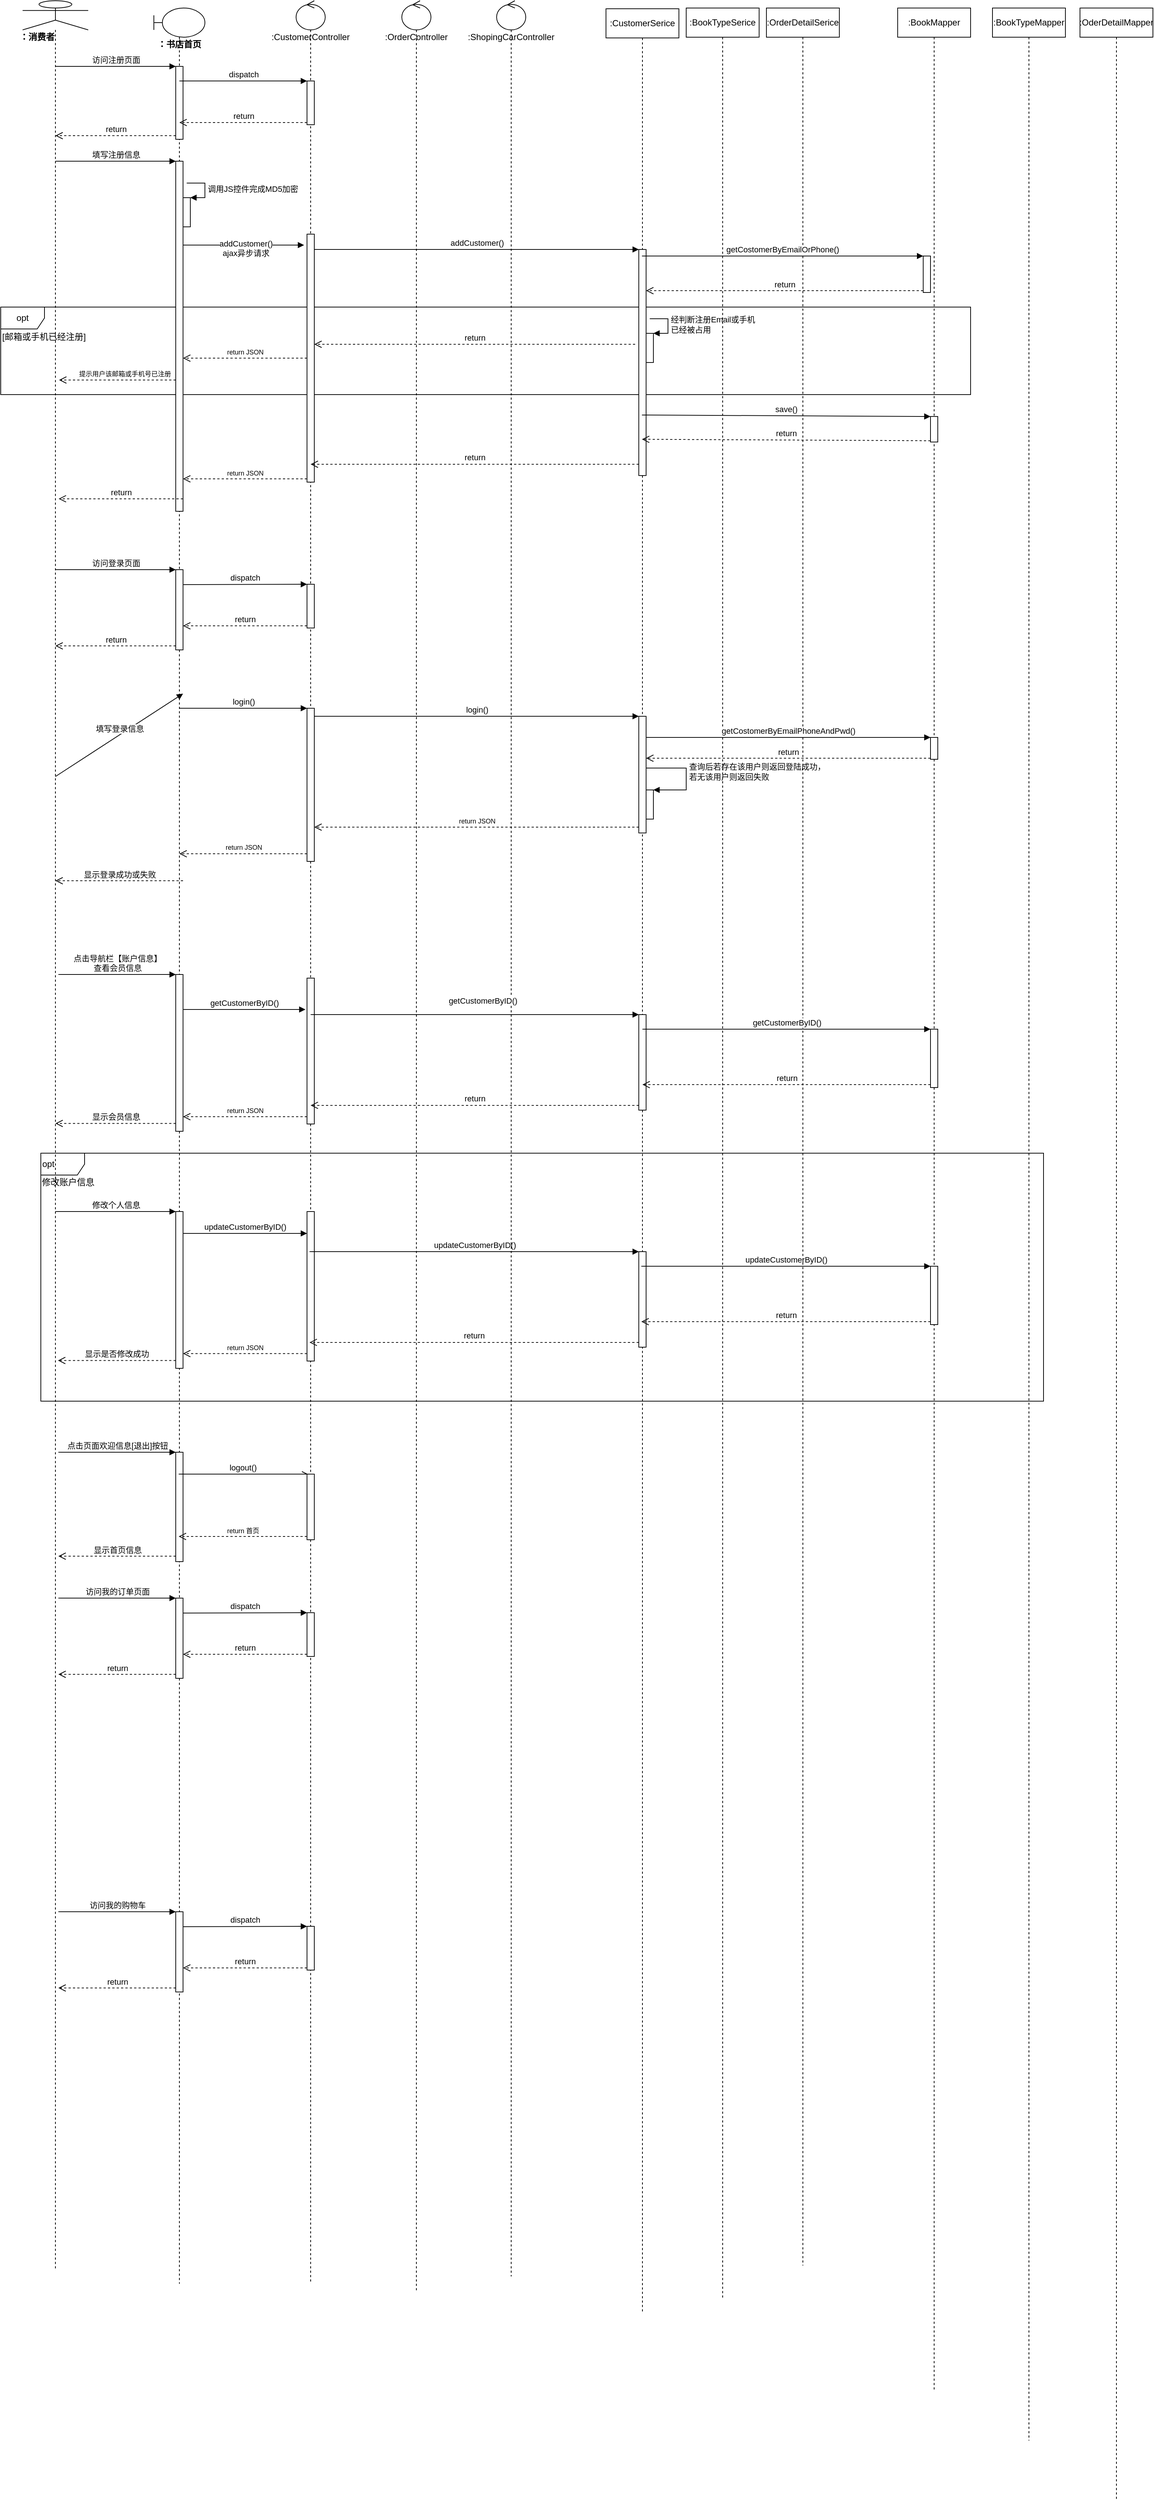 <mxfile version="13.6.10" type="github" pages="2">
  <diagram id="ocLCJiYPgY4BP7__raCj" name="第 1 页">
    <mxGraphModel dx="1021" dy="509" grid="1" gridSize="10" guides="1" tooltips="1" connect="1" arrows="1" fold="1" page="1" pageScale="1" pageWidth="3300" pageHeight="4681" math="0" shadow="0">
      <root>
        <mxCell id="0" />
        <mxCell id="1" parent="0" />
        <mxCell id="Ub_iv6ZaVQ0LOj0wJZkm-76" value="opt" style="shape=umlFrame;whiteSpace=wrap;html=1;align=left;" vertex="1" parent="1">
          <mxGeometry x="75" y="1660" width="1375" height="340" as="geometry" />
        </mxCell>
        <mxCell id="nMcUa5dH0N92FLe-l6Bn-102" value="opt" style="shape=umlFrame;whiteSpace=wrap;html=1;" vertex="1" parent="1">
          <mxGeometry x="20" y="500" width="1330" height="120" as="geometry" />
        </mxCell>
        <mxCell id="nMcUa5dH0N92FLe-l6Bn-1" value="" style="shape=umlLifeline;participant=umlActor;perimeter=lifelinePerimeter;whiteSpace=wrap;html=1;container=1;collapsible=0;recursiveResize=0;verticalAlign=top;spacingTop=36;outlineConnect=0;" vertex="1" parent="1">
          <mxGeometry x="50" y="80" width="90" height="3110" as="geometry" />
        </mxCell>
        <mxCell id="nMcUa5dH0N92FLe-l6Bn-2" value="&lt;b&gt;：消费者&lt;/b&gt;" style="text;html=1;strokeColor=none;fillColor=none;align=center;verticalAlign=middle;whiteSpace=wrap;rounded=0;" vertex="1" parent="nMcUa5dH0N92FLe-l6Bn-1">
          <mxGeometry x="-10" y="40" width="60" height="20" as="geometry" />
        </mxCell>
        <mxCell id="Ub_iv6ZaVQ0LOj0wJZkm-75" value="修改账户信息" style="text;html=1;strokeColor=none;fillColor=none;align=center;verticalAlign=middle;whiteSpace=wrap;rounded=0;" vertex="1" parent="nMcUa5dH0N92FLe-l6Bn-1">
          <mxGeometry x="20" y="1610" width="85" height="20" as="geometry" />
        </mxCell>
        <mxCell id="nMcUa5dH0N92FLe-l6Bn-3" value="&lt;span&gt;：书店首页&lt;/span&gt;" style="shape=umlLifeline;participant=umlBoundary;perimeter=lifelinePerimeter;whiteSpace=wrap;html=1;container=1;collapsible=0;recursiveResize=0;verticalAlign=top;spacingTop=36;outlineConnect=0;fontStyle=1" vertex="1" parent="1">
          <mxGeometry x="230" y="90" width="70" height="3120" as="geometry" />
        </mxCell>
        <mxCell id="nMcUa5dH0N92FLe-l6Bn-4" value="" style="html=1;points=[];perimeter=orthogonalPerimeter;" vertex="1" parent="nMcUa5dH0N92FLe-l6Bn-3">
          <mxGeometry x="30" y="210" width="10" height="480" as="geometry" />
        </mxCell>
        <mxCell id="nMcUa5dH0N92FLe-l6Bn-95" value="" style="html=1;points=[];perimeter=orthogonalPerimeter;" vertex="1" parent="nMcUa5dH0N92FLe-l6Bn-3">
          <mxGeometry x="30" y="80" width="10" height="100" as="geometry" />
        </mxCell>
        <mxCell id="nMcUa5dH0N92FLe-l6Bn-112" value="" style="html=1;points=[];perimeter=orthogonalPerimeter;align=left;" vertex="1" parent="nMcUa5dH0N92FLe-l6Bn-3">
          <mxGeometry x="30" y="1980" width="10" height="150" as="geometry" />
        </mxCell>
        <mxCell id="Ub_iv6ZaVQ0LOj0wJZkm-5" value="" style="html=1;points=[];perimeter=orthogonalPerimeter;align=left;" vertex="1" parent="nMcUa5dH0N92FLe-l6Bn-3">
          <mxGeometry x="40" y="260" width="10" height="40" as="geometry" />
        </mxCell>
        <mxCell id="Ub_iv6ZaVQ0LOj0wJZkm-6" value="调用JS控件完成MD5加密" style="edgeStyle=orthogonalEdgeStyle;html=1;align=left;spacingLeft=2;endArrow=block;rounded=0;entryX=1;entryY=0;" edge="1" target="Ub_iv6ZaVQ0LOj0wJZkm-5" parent="nMcUa5dH0N92FLe-l6Bn-3">
          <mxGeometry relative="1" as="geometry">
            <mxPoint x="45" y="240" as="sourcePoint" />
            <Array as="points">
              <mxPoint x="70" y="240" />
            </Array>
          </mxGeometry>
        </mxCell>
        <mxCell id="Ub_iv6ZaVQ0LOj0wJZkm-24" value="" style="html=1;points=[];perimeter=orthogonalPerimeter;align=left;" vertex="1" parent="nMcUa5dH0N92FLe-l6Bn-3">
          <mxGeometry x="30" y="1325" width="10" height="215" as="geometry" />
        </mxCell>
        <mxCell id="nMcUa5dH0N92FLe-l6Bn-8" value=":CustomerController" style="shape=umlLifeline;participant=umlControl;perimeter=lifelinePerimeter;whiteSpace=wrap;html=1;container=1;collapsible=0;recursiveResize=0;verticalAlign=top;spacingTop=36;outlineConnect=0;" vertex="1" parent="1">
          <mxGeometry x="425" y="80" width="40" height="3130" as="geometry" />
        </mxCell>
        <mxCell id="nMcUa5dH0N92FLe-l6Bn-9" value="" style="html=1;points=[];perimeter=orthogonalPerimeter;" vertex="1" parent="nMcUa5dH0N92FLe-l6Bn-8">
          <mxGeometry x="15" y="320" width="10" height="340" as="geometry" />
        </mxCell>
        <mxCell id="nMcUa5dH0N92FLe-l6Bn-10" value="" style="html=1;points=[];perimeter=orthogonalPerimeter;" vertex="1" parent="nMcUa5dH0N92FLe-l6Bn-8">
          <mxGeometry x="15" y="970" width="10" height="210" as="geometry" />
        </mxCell>
        <mxCell id="nMcUa5dH0N92FLe-l6Bn-92" value="" style="html=1;points=[];perimeter=orthogonalPerimeter;" vertex="1" parent="nMcUa5dH0N92FLe-l6Bn-8">
          <mxGeometry x="15" y="110" width="10" height="60" as="geometry" />
        </mxCell>
        <mxCell id="nMcUa5dH0N92FLe-l6Bn-115" value="" style="html=1;points=[];perimeter=orthogonalPerimeter;" vertex="1" parent="nMcUa5dH0N92FLe-l6Bn-8">
          <mxGeometry x="-165" y="780" width="10" height="110" as="geometry" />
        </mxCell>
        <mxCell id="nMcUa5dH0N92FLe-l6Bn-116" value="" style="html=1;points=[];perimeter=orthogonalPerimeter;" vertex="1" parent="nMcUa5dH0N92FLe-l6Bn-8">
          <mxGeometry x="15" y="800" width="10" height="60" as="geometry" />
        </mxCell>
        <mxCell id="nMcUa5dH0N92FLe-l6Bn-119" value="dispatch" style="html=1;verticalAlign=bottom;endArrow=block;entryX=0;entryY=0;exitX=0.959;exitY=0.186;exitDx=0;exitDy=0;exitPerimeter=0;" edge="1" parent="nMcUa5dH0N92FLe-l6Bn-8" target="nMcUa5dH0N92FLe-l6Bn-116" source="nMcUa5dH0N92FLe-l6Bn-115">
          <mxGeometry relative="1" as="geometry">
            <mxPoint x="-160.5" y="840" as="sourcePoint" />
          </mxGeometry>
        </mxCell>
        <mxCell id="nMcUa5dH0N92FLe-l6Bn-120" value="return" style="html=1;verticalAlign=bottom;endArrow=open;dashed=1;endSize=8;exitX=0;exitY=0.95;" edge="1" parent="nMcUa5dH0N92FLe-l6Bn-8" source="nMcUa5dH0N92FLe-l6Bn-116" target="nMcUa5dH0N92FLe-l6Bn-115">
          <mxGeometry relative="1" as="geometry">
            <mxPoint x="-160.5" y="897" as="targetPoint" />
          </mxGeometry>
        </mxCell>
        <mxCell id="Ub_iv6ZaVQ0LOj0wJZkm-7" value="" style="html=1;points=[];perimeter=orthogonalPerimeter;" vertex="1" parent="nMcUa5dH0N92FLe-l6Bn-8">
          <mxGeometry x="15" y="2020" width="10" height="90" as="geometry" />
        </mxCell>
        <mxCell id="Ub_iv6ZaVQ0LOj0wJZkm-12" value="" style="html=1;points=[];perimeter=orthogonalPerimeter;" vertex="1" parent="nMcUa5dH0N92FLe-l6Bn-8">
          <mxGeometry x="-165" y="2190" width="10" height="110" as="geometry" />
        </mxCell>
        <mxCell id="Ub_iv6ZaVQ0LOj0wJZkm-13" value="" style="html=1;points=[];perimeter=orthogonalPerimeter;" vertex="1" parent="nMcUa5dH0N92FLe-l6Bn-8">
          <mxGeometry x="15" y="2210" width="10" height="60" as="geometry" />
        </mxCell>
        <mxCell id="Ub_iv6ZaVQ0LOj0wJZkm-14" value="dispatch" style="html=1;verticalAlign=bottom;endArrow=block;entryX=0;entryY=0;exitX=0.959;exitY=0.186;exitDx=0;exitDy=0;exitPerimeter=0;" edge="1" parent="nMcUa5dH0N92FLe-l6Bn-8" source="Ub_iv6ZaVQ0LOj0wJZkm-12" target="Ub_iv6ZaVQ0LOj0wJZkm-13">
          <mxGeometry relative="1" as="geometry">
            <mxPoint x="-585.5" y="2170" as="sourcePoint" />
          </mxGeometry>
        </mxCell>
        <mxCell id="Ub_iv6ZaVQ0LOj0wJZkm-15" value="return" style="html=1;verticalAlign=bottom;endArrow=open;dashed=1;endSize=8;exitX=0;exitY=0.95;" edge="1" parent="nMcUa5dH0N92FLe-l6Bn-8" source="Ub_iv6ZaVQ0LOj0wJZkm-13" target="Ub_iv6ZaVQ0LOj0wJZkm-12">
          <mxGeometry relative="1" as="geometry">
            <mxPoint x="-585.5" y="2227" as="targetPoint" />
          </mxGeometry>
        </mxCell>
        <mxCell id="Ub_iv6ZaVQ0LOj0wJZkm-16" value="return" style="html=1;verticalAlign=bottom;endArrow=open;dashed=1;endSize=8;exitX=0;exitY=0.95;" edge="1" parent="nMcUa5dH0N92FLe-l6Bn-8" source="Ub_iv6ZaVQ0LOj0wJZkm-12">
          <mxGeometry relative="1" as="geometry">
            <mxPoint x="-325.929" y="2294.5" as="targetPoint" />
          </mxGeometry>
        </mxCell>
        <mxCell id="Ub_iv6ZaVQ0LOj0wJZkm-17" value="访问我的订单页面" style="html=1;verticalAlign=bottom;endArrow=block;entryX=0;entryY=0;" edge="1" parent="nMcUa5dH0N92FLe-l6Bn-8" target="Ub_iv6ZaVQ0LOj0wJZkm-12">
          <mxGeometry relative="1" as="geometry">
            <mxPoint x="-325.929" y="2190" as="sourcePoint" />
          </mxGeometry>
        </mxCell>
        <mxCell id="Ub_iv6ZaVQ0LOj0wJZkm-18" value="" style="html=1;points=[];perimeter=orthogonalPerimeter;" vertex="1" parent="nMcUa5dH0N92FLe-l6Bn-8">
          <mxGeometry x="-165" y="2620" width="10" height="110" as="geometry" />
        </mxCell>
        <mxCell id="Ub_iv6ZaVQ0LOj0wJZkm-19" value="" style="html=1;points=[];perimeter=orthogonalPerimeter;" vertex="1" parent="nMcUa5dH0N92FLe-l6Bn-8">
          <mxGeometry x="15" y="2640" width="10" height="60" as="geometry" />
        </mxCell>
        <mxCell id="Ub_iv6ZaVQ0LOj0wJZkm-20" value="dispatch" style="html=1;verticalAlign=bottom;endArrow=block;entryX=0;entryY=0;exitX=0.959;exitY=0.186;exitDx=0;exitDy=0;exitPerimeter=0;" edge="1" parent="nMcUa5dH0N92FLe-l6Bn-8" source="Ub_iv6ZaVQ0LOj0wJZkm-18" target="Ub_iv6ZaVQ0LOj0wJZkm-19">
          <mxGeometry relative="1" as="geometry">
            <mxPoint x="-1010.5" y="2520" as="sourcePoint" />
          </mxGeometry>
        </mxCell>
        <mxCell id="Ub_iv6ZaVQ0LOj0wJZkm-21" value="return" style="html=1;verticalAlign=bottom;endArrow=open;dashed=1;endSize=8;exitX=0;exitY=0.95;" edge="1" parent="nMcUa5dH0N92FLe-l6Bn-8" source="Ub_iv6ZaVQ0LOj0wJZkm-19" target="Ub_iv6ZaVQ0LOj0wJZkm-18">
          <mxGeometry relative="1" as="geometry">
            <mxPoint x="-1010.5" y="2577" as="targetPoint" />
          </mxGeometry>
        </mxCell>
        <mxCell id="Ub_iv6ZaVQ0LOj0wJZkm-22" value="return" style="html=1;verticalAlign=bottom;endArrow=open;dashed=1;endSize=8;exitX=0;exitY=0.95;" edge="1" parent="nMcUa5dH0N92FLe-l6Bn-8" source="Ub_iv6ZaVQ0LOj0wJZkm-18">
          <mxGeometry relative="1" as="geometry">
            <mxPoint x="-325.929" y="2724.5" as="targetPoint" />
          </mxGeometry>
        </mxCell>
        <mxCell id="Ub_iv6ZaVQ0LOj0wJZkm-23" value="访问我的购物车" style="html=1;verticalAlign=bottom;endArrow=block;entryX=0;entryY=0;" edge="1" parent="nMcUa5dH0N92FLe-l6Bn-8" target="Ub_iv6ZaVQ0LOj0wJZkm-18">
          <mxGeometry relative="1" as="geometry">
            <mxPoint x="-325.929" y="2620" as="sourcePoint" />
          </mxGeometry>
        </mxCell>
        <mxCell id="Ub_iv6ZaVQ0LOj0wJZkm-25" value="" style="html=1;points=[];perimeter=orthogonalPerimeter;" vertex="1" parent="nMcUa5dH0N92FLe-l6Bn-8">
          <mxGeometry x="15" y="1340" width="10" height="200" as="geometry" />
        </mxCell>
        <mxCell id="nMcUa5dH0N92FLe-l6Bn-15" value="填写注册信息" style="html=1;verticalAlign=bottom;endArrow=block;entryX=0;entryY=0;" edge="1" parent="1" source="nMcUa5dH0N92FLe-l6Bn-1" target="nMcUa5dH0N92FLe-l6Bn-4">
          <mxGeometry relative="1" as="geometry">
            <mxPoint x="98" y="400.0" as="sourcePoint" />
          </mxGeometry>
        </mxCell>
        <mxCell id="nMcUa5dH0N92FLe-l6Bn-17" value=":OrderController" style="shape=umlLifeline;participant=umlControl;perimeter=lifelinePerimeter;whiteSpace=wrap;html=1;container=1;collapsible=0;recursiveResize=0;verticalAlign=top;spacingTop=36;outlineConnect=0;" vertex="1" parent="1">
          <mxGeometry x="570" y="80" width="40" height="3140" as="geometry" />
        </mxCell>
        <mxCell id="nMcUa5dH0N92FLe-l6Bn-20" value="addCustomer()&lt;br&gt;ajax异步请求" style="html=1;verticalAlign=bottom;endArrow=block;endFill=1;" edge="1" parent="1">
          <mxGeometry x="0.037" y="-20" relative="1" as="geometry">
            <mxPoint x="270" y="415" as="sourcePoint" />
            <mxPoint x="436" y="415" as="targetPoint" />
            <mxPoint as="offset" />
          </mxGeometry>
        </mxCell>
        <mxCell id="nMcUa5dH0N92FLe-l6Bn-21" value="&lt;span style=&quot;font-size: 9px&quot;&gt;return JSON&lt;/span&gt;" style="html=1;verticalAlign=bottom;endArrow=open;dashed=1;endSize=8;exitX=0;exitY=0.95;" edge="1" parent="1">
          <mxGeometry relative="1" as="geometry">
            <mxPoint x="270" y="735.5" as="targetPoint" />
            <mxPoint x="440" y="735.5" as="sourcePoint" />
          </mxGeometry>
        </mxCell>
        <mxCell id="nMcUa5dH0N92FLe-l6Bn-22" value="login()" style="html=1;verticalAlign=bottom;endArrow=block;entryX=0;entryY=0;endFill=1;" edge="1" parent="1" source="nMcUa5dH0N92FLe-l6Bn-3" target="nMcUa5dH0N92FLe-l6Bn-10">
          <mxGeometry relative="1" as="geometry">
            <mxPoint x="270" y="770" as="sourcePoint" />
          </mxGeometry>
        </mxCell>
        <mxCell id="nMcUa5dH0N92FLe-l6Bn-23" value="&lt;span style=&quot;font-size: 9px&quot;&gt;return JSON&lt;/span&gt;" style="html=1;verticalAlign=bottom;endArrow=open;dashed=1;endSize=8;exitX=0;exitY=0.95;" edge="1" parent="1" source="nMcUa5dH0N92FLe-l6Bn-10" target="nMcUa5dH0N92FLe-l6Bn-3">
          <mxGeometry relative="1" as="geometry">
            <mxPoint x="270" y="874.5" as="targetPoint" />
          </mxGeometry>
        </mxCell>
        <mxCell id="nMcUa5dH0N92FLe-l6Bn-40" value=":CustomerSerice" style="shape=umlLifeline;perimeter=lifelinePerimeter;whiteSpace=wrap;html=1;container=1;collapsible=0;recursiveResize=0;outlineConnect=0;" vertex="1" parent="1">
          <mxGeometry x="850" y="91" width="100" height="3159" as="geometry" />
        </mxCell>
        <mxCell id="nMcUa5dH0N92FLe-l6Bn-41" value="" style="html=1;points=[];perimeter=orthogonalPerimeter;" vertex="1" parent="nMcUa5dH0N92FLe-l6Bn-40">
          <mxGeometry x="45" y="330" width="10" height="310" as="geometry" />
        </mxCell>
        <mxCell id="nMcUa5dH0N92FLe-l6Bn-42" value="" style="html=1;points=[];perimeter=orthogonalPerimeter;" vertex="1" parent="nMcUa5dH0N92FLe-l6Bn-40">
          <mxGeometry x="45" y="970" width="10" height="160" as="geometry" />
        </mxCell>
        <mxCell id="nMcUa5dH0N92FLe-l6Bn-100" value="" style="html=1;points=[];perimeter=orthogonalPerimeter;" vertex="1" parent="nMcUa5dH0N92FLe-l6Bn-40">
          <mxGeometry x="55" y="445" width="10" height="40" as="geometry" />
        </mxCell>
        <mxCell id="nMcUa5dH0N92FLe-l6Bn-101" value="经判断注册Email或手机&lt;br&gt;已经被占用" style="edgeStyle=orthogonalEdgeStyle;html=1;align=left;spacingLeft=2;endArrow=block;rounded=0;entryX=1;entryY=0;" edge="1" target="nMcUa5dH0N92FLe-l6Bn-100" parent="nMcUa5dH0N92FLe-l6Bn-40">
          <mxGeometry relative="1" as="geometry">
            <mxPoint x="60" y="425" as="sourcePoint" />
            <Array as="points">
              <mxPoint x="85" y="425" />
            </Array>
          </mxGeometry>
        </mxCell>
        <mxCell id="Ub_iv6ZaVQ0LOj0wJZkm-1" value="" style="html=1;points=[];perimeter=orthogonalPerimeter;align=left;" vertex="1" parent="nMcUa5dH0N92FLe-l6Bn-40">
          <mxGeometry x="55" y="1071" width="10" height="40" as="geometry" />
        </mxCell>
        <mxCell id="Ub_iv6ZaVQ0LOj0wJZkm-2" value="查询后若存在该用户则返回登陆成功，&lt;br&gt;若无该用户则返回失败" style="edgeStyle=orthogonalEdgeStyle;html=1;align=left;spacingLeft=2;endArrow=block;rounded=0;entryX=1;entryY=0;" edge="1" target="Ub_iv6ZaVQ0LOj0wJZkm-1" parent="nMcUa5dH0N92FLe-l6Bn-40">
          <mxGeometry relative="1" as="geometry">
            <mxPoint x="55" y="1031" as="sourcePoint" />
            <Array as="points">
              <mxPoint x="55" y="1041" />
              <mxPoint x="110" y="1041" />
              <mxPoint x="110" y="1071" />
            </Array>
          </mxGeometry>
        </mxCell>
        <mxCell id="Ub_iv6ZaVQ0LOj0wJZkm-55" value="" style="html=1;points=[];perimeter=orthogonalPerimeter;align=left;" vertex="1" parent="nMcUa5dH0N92FLe-l6Bn-40">
          <mxGeometry x="45" y="1379" width="10" height="131" as="geometry" />
        </mxCell>
        <mxCell id="nMcUa5dH0N92FLe-l6Bn-45" value=":BookTypeSerice" style="shape=umlLifeline;perimeter=lifelinePerimeter;whiteSpace=wrap;html=1;container=1;collapsible=0;recursiveResize=0;outlineConnect=0;" vertex="1" parent="1">
          <mxGeometry x="960" y="90" width="100" height="3140" as="geometry" />
        </mxCell>
        <mxCell id="nMcUa5dH0N92FLe-l6Bn-47" value=":BookMapper" style="shape=umlLifeline;perimeter=lifelinePerimeter;whiteSpace=wrap;html=1;container=1;collapsible=0;recursiveResize=0;outlineConnect=0;" vertex="1" parent="1">
          <mxGeometry x="1250" y="90" width="100" height="3265" as="geometry" />
        </mxCell>
        <mxCell id="nMcUa5dH0N92FLe-l6Bn-48" value="" style="html=1;points=[];perimeter=orthogonalPerimeter;" vertex="1" parent="nMcUa5dH0N92FLe-l6Bn-47">
          <mxGeometry x="35" y="340" width="10" height="50" as="geometry" />
        </mxCell>
        <mxCell id="nMcUa5dH0N92FLe-l6Bn-49" value="" style="html=1;points=[];perimeter=orthogonalPerimeter;" vertex="1" parent="nMcUa5dH0N92FLe-l6Bn-47">
          <mxGeometry x="45" y="1000" width="10" height="30" as="geometry" />
        </mxCell>
        <mxCell id="nMcUa5dH0N92FLe-l6Bn-108" value="" style="html=1;points=[];perimeter=orthogonalPerimeter;align=left;" vertex="1" parent="nMcUa5dH0N92FLe-l6Bn-47">
          <mxGeometry x="45" y="560" width="10" height="35" as="geometry" />
        </mxCell>
        <mxCell id="Ub_iv6ZaVQ0LOj0wJZkm-58" value="" style="html=1;points=[];perimeter=orthogonalPerimeter;align=left;" vertex="1" parent="nMcUa5dH0N92FLe-l6Bn-47">
          <mxGeometry x="45" y="1400" width="10" height="80" as="geometry" />
        </mxCell>
        <mxCell id="Ub_iv6ZaVQ0LOj0wJZkm-61" value="" style="html=1;points=[];perimeter=orthogonalPerimeter;align=left;" vertex="1" parent="nMcUa5dH0N92FLe-l6Bn-47">
          <mxGeometry x="-990" y="1650" width="10" height="215" as="geometry" />
        </mxCell>
        <mxCell id="Ub_iv6ZaVQ0LOj0wJZkm-62" value="" style="html=1;points=[];perimeter=orthogonalPerimeter;" vertex="1" parent="nMcUa5dH0N92FLe-l6Bn-47">
          <mxGeometry x="-810" y="1650" width="10" height="205" as="geometry" />
        </mxCell>
        <mxCell id="Ub_iv6ZaVQ0LOj0wJZkm-63" value="" style="html=1;points=[];perimeter=orthogonalPerimeter;align=left;" vertex="1" parent="nMcUa5dH0N92FLe-l6Bn-47">
          <mxGeometry x="-355" y="1705" width="10" height="131" as="geometry" />
        </mxCell>
        <mxCell id="Ub_iv6ZaVQ0LOj0wJZkm-64" value="" style="html=1;points=[];perimeter=orthogonalPerimeter;align=left;" vertex="1" parent="nMcUa5dH0N92FLe-l6Bn-47">
          <mxGeometry x="45" y="1725" width="10" height="80" as="geometry" />
        </mxCell>
        <mxCell id="Ub_iv6ZaVQ0LOj0wJZkm-66" value="显示是否修改成功" style="html=1;verticalAlign=bottom;endArrow=open;dashed=1;endSize=8;exitX=0;exitY=0.95;" edge="1" parent="nMcUa5dH0N92FLe-l6Bn-47" source="Ub_iv6ZaVQ0LOj0wJZkm-61">
          <mxGeometry relative="1" as="geometry">
            <mxPoint x="-1151.5" y="1854.25" as="targetPoint" />
          </mxGeometry>
        </mxCell>
        <mxCell id="Ub_iv6ZaVQ0LOj0wJZkm-67" value="updateCustomerByID()" style="html=1;verticalAlign=bottom;endArrow=block;endFill=1;" edge="1" parent="nMcUa5dH0N92FLe-l6Bn-47" source="Ub_iv6ZaVQ0LOj0wJZkm-61" target="Ub_iv6ZaVQ0LOj0wJZkm-62">
          <mxGeometry relative="1" as="geometry">
            <mxPoint x="-985.929" y="1650" as="sourcePoint" />
            <Array as="points">
              <mxPoint x="-880" y="1680" />
            </Array>
          </mxGeometry>
        </mxCell>
        <mxCell id="Ub_iv6ZaVQ0LOj0wJZkm-68" value="&lt;span style=&quot;font-size: 9px&quot;&gt;return JSON&lt;/span&gt;" style="html=1;verticalAlign=bottom;endArrow=open;dashed=1;endSize=8;exitX=0;exitY=0.95;" edge="1" parent="nMcUa5dH0N92FLe-l6Bn-47" source="Ub_iv6ZaVQ0LOj0wJZkm-62" target="Ub_iv6ZaVQ0LOj0wJZkm-61">
          <mxGeometry relative="1" as="geometry">
            <mxPoint x="-985.929" y="1735.5" as="targetPoint" />
          </mxGeometry>
        </mxCell>
        <mxCell id="Ub_iv6ZaVQ0LOj0wJZkm-69" value="updateCustomerByID()" style="html=1;verticalAlign=bottom;endArrow=block;entryX=0;entryY=0;" edge="1" parent="nMcUa5dH0N92FLe-l6Bn-47" target="Ub_iv6ZaVQ0LOj0wJZkm-63">
          <mxGeometry relative="1" as="geometry">
            <mxPoint x="-806.5" y="1705" as="sourcePoint" />
          </mxGeometry>
        </mxCell>
        <mxCell id="Ub_iv6ZaVQ0LOj0wJZkm-70" value="return" style="html=1;verticalAlign=bottom;endArrow=open;dashed=1;endSize=8;exitX=0;exitY=0.95;" edge="1" parent="nMcUa5dH0N92FLe-l6Bn-47" source="Ub_iv6ZaVQ0LOj0wJZkm-63">
          <mxGeometry relative="1" as="geometry">
            <mxPoint x="-806.5" y="1829.45" as="targetPoint" />
          </mxGeometry>
        </mxCell>
        <mxCell id="Ub_iv6ZaVQ0LOj0wJZkm-71" value="updateCustomerByID()" style="html=1;verticalAlign=bottom;endArrow=block;entryX=0;entryY=0;" edge="1" parent="nMcUa5dH0N92FLe-l6Bn-47" target="Ub_iv6ZaVQ0LOj0wJZkm-64">
          <mxGeometry relative="1" as="geometry">
            <mxPoint x="-351.5" y="1725" as="sourcePoint" />
          </mxGeometry>
        </mxCell>
        <mxCell id="Ub_iv6ZaVQ0LOj0wJZkm-72" value="return" style="html=1;verticalAlign=bottom;endArrow=open;dashed=1;endSize=8;exitX=0;exitY=0.95;" edge="1" parent="nMcUa5dH0N92FLe-l6Bn-47" source="Ub_iv6ZaVQ0LOj0wJZkm-64">
          <mxGeometry relative="1" as="geometry">
            <mxPoint x="-351.5" y="1801" as="targetPoint" />
          </mxGeometry>
        </mxCell>
        <mxCell id="nMcUa5dH0N92FLe-l6Bn-52" value=":BookTypeMapper" style="shape=umlLifeline;perimeter=lifelinePerimeter;whiteSpace=wrap;html=1;container=1;collapsible=0;recursiveResize=0;outlineConnect=0;" vertex="1" parent="1">
          <mxGeometry x="1380" y="90" width="100" height="3335" as="geometry" />
        </mxCell>
        <mxCell id="nMcUa5dH0N92FLe-l6Bn-54" value=":OderDetailMapper" style="shape=umlLifeline;perimeter=lifelinePerimeter;whiteSpace=wrap;html=1;container=1;collapsible=0;recursiveResize=0;outlineConnect=0;" vertex="1" parent="1">
          <mxGeometry x="1500" y="90" width="100" height="3415" as="geometry" />
        </mxCell>
        <mxCell id="nMcUa5dH0N92FLe-l6Bn-56" value=":OrderDetailSerice" style="shape=umlLifeline;perimeter=lifelinePerimeter;whiteSpace=wrap;html=1;container=1;collapsible=0;recursiveResize=0;outlineConnect=0;" vertex="1" parent="1">
          <mxGeometry x="1070" y="90" width="100" height="3095" as="geometry" />
        </mxCell>
        <mxCell id="nMcUa5dH0N92FLe-l6Bn-59" value="addCustomer()" style="html=1;verticalAlign=bottom;endArrow=block;entryX=0;entryY=0;" edge="1" parent="1" source="nMcUa5dH0N92FLe-l6Bn-9" target="nMcUa5dH0N92FLe-l6Bn-41">
          <mxGeometry relative="1" as="geometry">
            <mxPoint x="443" y="436" as="sourcePoint" />
          </mxGeometry>
        </mxCell>
        <mxCell id="nMcUa5dH0N92FLe-l6Bn-60" value="return" style="html=1;verticalAlign=bottom;endArrow=open;dashed=1;endSize=8;exitX=0;exitY=0.95;" edge="1" parent="1" source="nMcUa5dH0N92FLe-l6Bn-41" target="nMcUa5dH0N92FLe-l6Bn-8">
          <mxGeometry relative="1" as="geometry">
            <mxPoint x="443" y="512" as="targetPoint" />
          </mxGeometry>
        </mxCell>
        <mxCell id="nMcUa5dH0N92FLe-l6Bn-61" value="return" style="html=1;verticalAlign=bottom;endArrow=open;dashed=1;endSize=8;exitX=0;exitY=0.95;" edge="1" parent="1" source="nMcUa5dH0N92FLe-l6Bn-48">
          <mxGeometry relative="1" as="geometry">
            <mxPoint x="905" y="477.5" as="targetPoint" />
          </mxGeometry>
        </mxCell>
        <mxCell id="nMcUa5dH0N92FLe-l6Bn-62" value="getCostomerByEmailOrPhone()" style="html=1;verticalAlign=bottom;endArrow=block;entryX=0;entryY=0;" edge="1" parent="1" target="nMcUa5dH0N92FLe-l6Bn-48">
          <mxGeometry relative="1" as="geometry">
            <mxPoint x="899.324" y="430" as="sourcePoint" />
          </mxGeometry>
        </mxCell>
        <mxCell id="nMcUa5dH0N92FLe-l6Bn-63" value="login()" style="html=1;verticalAlign=bottom;endArrow=block;entryX=0;entryY=0;" edge="1" parent="1" source="nMcUa5dH0N92FLe-l6Bn-10" target="nMcUa5dH0N92FLe-l6Bn-42">
          <mxGeometry relative="1" as="geometry">
            <mxPoint x="443" y="1050" as="sourcePoint" />
          </mxGeometry>
        </mxCell>
        <mxCell id="nMcUa5dH0N92FLe-l6Bn-64" value="&lt;span style=&quot;font-size: 9px&quot;&gt;return JSON&lt;/span&gt;" style="html=1;verticalAlign=bottom;endArrow=open;dashed=1;endSize=8;exitX=0;exitY=0.95;" edge="1" parent="1" source="nMcUa5dH0N92FLe-l6Bn-42" target="nMcUa5dH0N92FLe-l6Bn-10">
          <mxGeometry relative="1" as="geometry">
            <mxPoint x="443" y="1126" as="targetPoint" />
          </mxGeometry>
        </mxCell>
        <mxCell id="nMcUa5dH0N92FLe-l6Bn-65" value="getCostomerByEmailPhoneAndPwd()" style="html=1;verticalAlign=bottom;endArrow=block;entryX=0;entryY=0;" edge="1" parent="1" target="nMcUa5dH0N92FLe-l6Bn-49">
          <mxGeometry relative="1" as="geometry">
            <mxPoint x="905" y="1090.0" as="sourcePoint" />
          </mxGeometry>
        </mxCell>
        <mxCell id="nMcUa5dH0N92FLe-l6Bn-66" value="return" style="html=1;verticalAlign=bottom;endArrow=open;dashed=1;endSize=8;exitX=0;exitY=0.95;" edge="1" parent="1" source="nMcUa5dH0N92FLe-l6Bn-49">
          <mxGeometry relative="1" as="geometry">
            <mxPoint x="905" y="1118.5" as="targetPoint" />
          </mxGeometry>
        </mxCell>
        <mxCell id="nMcUa5dH0N92FLe-l6Bn-87" value=":ShopingCarController" style="shape=umlLifeline;participant=umlControl;perimeter=lifelinePerimeter;whiteSpace=wrap;html=1;container=1;collapsible=0;recursiveResize=0;verticalAlign=top;spacingTop=36;outlineConnect=0;" vertex="1" parent="1">
          <mxGeometry x="700" y="80" width="40" height="3120" as="geometry" />
        </mxCell>
        <mxCell id="nMcUa5dH0N92FLe-l6Bn-96" value="访问注册页面" style="html=1;verticalAlign=bottom;endArrow=block;entryX=0;entryY=0;" edge="1" target="nMcUa5dH0N92FLe-l6Bn-95" parent="1" source="nMcUa5dH0N92FLe-l6Bn-1">
          <mxGeometry relative="1" as="geometry">
            <mxPoint x="190" y="190" as="sourcePoint" />
          </mxGeometry>
        </mxCell>
        <mxCell id="nMcUa5dH0N92FLe-l6Bn-97" value="return" style="html=1;verticalAlign=bottom;endArrow=open;dashed=1;endSize=8;exitX=0;exitY=0.95;" edge="1" source="nMcUa5dH0N92FLe-l6Bn-95" parent="1" target="nMcUa5dH0N92FLe-l6Bn-1">
          <mxGeometry relative="1" as="geometry">
            <mxPoint x="190" y="266" as="targetPoint" />
          </mxGeometry>
        </mxCell>
        <mxCell id="nMcUa5dH0N92FLe-l6Bn-93" value="dispatch" style="html=1;verticalAlign=bottom;endArrow=block;entryX=0;entryY=0;" edge="1" target="nMcUa5dH0N92FLe-l6Bn-92" parent="1" source="nMcUa5dH0N92FLe-l6Bn-3">
          <mxGeometry relative="1" as="geometry">
            <mxPoint x="370" y="170" as="sourcePoint" />
          </mxGeometry>
        </mxCell>
        <mxCell id="nMcUa5dH0N92FLe-l6Bn-94" value="return" style="html=1;verticalAlign=bottom;endArrow=open;dashed=1;endSize=8;exitX=0;exitY=0.95;" edge="1" source="nMcUa5dH0N92FLe-l6Bn-92" parent="1" target="nMcUa5dH0N92FLe-l6Bn-3">
          <mxGeometry relative="1" as="geometry">
            <mxPoint x="370" y="246" as="targetPoint" />
          </mxGeometry>
        </mxCell>
        <mxCell id="nMcUa5dH0N92FLe-l6Bn-103" value="[邮箱或手机已经注册]" style="text;html=1;strokeColor=none;fillColor=none;align=left;verticalAlign=middle;whiteSpace=wrap;rounded=0;" vertex="1" parent="1">
          <mxGeometry x="20" y="531" width="150" height="20" as="geometry" />
        </mxCell>
        <mxCell id="nMcUa5dH0N92FLe-l6Bn-104" value="return" style="html=1;verticalAlign=bottom;endArrow=open;dashed=1;endSize=8;" edge="1" parent="1">
          <mxGeometry relative="1" as="geometry">
            <mxPoint x="450" y="551.0" as="targetPoint" />
            <mxPoint x="890" y="551" as="sourcePoint" />
          </mxGeometry>
        </mxCell>
        <mxCell id="nMcUa5dH0N92FLe-l6Bn-106" value="&lt;span style=&quot;font-size: 9px&quot;&gt;return JSON&lt;/span&gt;" style="html=1;verticalAlign=bottom;endArrow=open;dashed=1;endSize=8;exitX=0;exitY=0.95;" edge="1" parent="1">
          <mxGeometry relative="1" as="geometry">
            <mxPoint x="270" y="570.0" as="targetPoint" />
            <mxPoint x="440" y="570.0" as="sourcePoint" />
          </mxGeometry>
        </mxCell>
        <mxCell id="nMcUa5dH0N92FLe-l6Bn-107" value="&lt;span style=&quot;font-size: 9px&quot;&gt;提示用户该邮箱或手机号已注册&lt;/span&gt;" style="html=1;verticalAlign=bottom;endArrow=open;dashed=1;endSize=8;exitX=0;exitY=0.95;" edge="1" parent="1">
          <mxGeometry x="-0.125" relative="1" as="geometry">
            <mxPoint x="100" y="600" as="targetPoint" />
            <mxPoint x="260" y="600.0" as="sourcePoint" />
            <mxPoint as="offset" />
          </mxGeometry>
        </mxCell>
        <mxCell id="nMcUa5dH0N92FLe-l6Bn-109" value="save()" style="html=1;verticalAlign=bottom;endArrow=block;entryX=0;entryY=0;" edge="1" target="nMcUa5dH0N92FLe-l6Bn-108" parent="1">
          <mxGeometry relative="1" as="geometry">
            <mxPoint x="899.324" y="648" as="sourcePoint" />
          </mxGeometry>
        </mxCell>
        <mxCell id="nMcUa5dH0N92FLe-l6Bn-110" value="return" style="html=1;verticalAlign=bottom;endArrow=open;dashed=1;endSize=8;exitX=0;exitY=0.95;" edge="1" source="nMcUa5dH0N92FLe-l6Bn-108" parent="1">
          <mxGeometry relative="1" as="geometry">
            <mxPoint x="899.324" y="681.25" as="targetPoint" />
          </mxGeometry>
        </mxCell>
        <mxCell id="nMcUa5dH0N92FLe-l6Bn-111" value="return" style="html=1;verticalAlign=bottom;endArrow=open;dashed=1;endSize=8;exitX=1;exitY=0.989;exitDx=0;exitDy=0;exitPerimeter=0;" edge="1" parent="1">
          <mxGeometry relative="1" as="geometry">
            <mxPoint x="99.5" y="762.82" as="targetPoint" />
            <mxPoint x="270" y="762.82" as="sourcePoint" />
          </mxGeometry>
        </mxCell>
        <mxCell id="nMcUa5dH0N92FLe-l6Bn-113" value="点击页面欢迎信息[退出]按钮" style="html=1;verticalAlign=bottom;endArrow=block;entryX=0;entryY=0;" edge="1" target="nMcUa5dH0N92FLe-l6Bn-112" parent="1">
          <mxGeometry relative="1" as="geometry">
            <mxPoint x="99.071" y="2070" as="sourcePoint" />
          </mxGeometry>
        </mxCell>
        <mxCell id="nMcUa5dH0N92FLe-l6Bn-114" value="显示首页信息" style="html=1;verticalAlign=bottom;endArrow=open;dashed=1;endSize=8;exitX=0;exitY=0.95;" edge="1" source="nMcUa5dH0N92FLe-l6Bn-112" parent="1">
          <mxGeometry relative="1" as="geometry">
            <mxPoint x="99.071" y="2212.5" as="targetPoint" />
          </mxGeometry>
        </mxCell>
        <mxCell id="nMcUa5dH0N92FLe-l6Bn-118" value="return" style="html=1;verticalAlign=bottom;endArrow=open;dashed=1;endSize=8;exitX=0;exitY=0.95;" edge="1" parent="1" source="nMcUa5dH0N92FLe-l6Bn-115" target="nMcUa5dH0N92FLe-l6Bn-1">
          <mxGeometry relative="1" as="geometry">
            <mxPoint x="99.5" y="995.0" as="targetPoint" />
          </mxGeometry>
        </mxCell>
        <mxCell id="nMcUa5dH0N92FLe-l6Bn-117" value="访问登录页面" style="html=1;verticalAlign=bottom;endArrow=block;entryX=0;entryY=0;" edge="1" parent="1" target="nMcUa5dH0N92FLe-l6Bn-115" source="nMcUa5dH0N92FLe-l6Bn-1">
          <mxGeometry relative="1" as="geometry">
            <mxPoint x="99.5" y="900" as="sourcePoint" />
          </mxGeometry>
        </mxCell>
        <mxCell id="Ub_iv6ZaVQ0LOj0wJZkm-8" value="logout()" style="html=1;verticalAlign=bottom;endArrow=openAsync;entryX=0;entryY=0;endFill=0;" edge="1" parent="1" target="Ub_iv6ZaVQ0LOj0wJZkm-7">
          <mxGeometry relative="1" as="geometry">
            <mxPoint x="264.071" y="2100" as="sourcePoint" />
          </mxGeometry>
        </mxCell>
        <mxCell id="Ub_iv6ZaVQ0LOj0wJZkm-9" value="&lt;span style=&quot;font-size: 9px&quot;&gt;return 首页&lt;/span&gt;" style="html=1;verticalAlign=bottom;endArrow=open;dashed=1;endSize=8;exitX=0;exitY=0.95;" edge="1" parent="1" source="Ub_iv6ZaVQ0LOj0wJZkm-7">
          <mxGeometry relative="1" as="geometry">
            <mxPoint x="264.071" y="2185.5" as="targetPoint" />
          </mxGeometry>
        </mxCell>
        <mxCell id="Ub_iv6ZaVQ0LOj0wJZkm-10" value="填写登录信息" style="html=1;verticalAlign=bottom;endArrow=block;entryX=0;entryY=0;exitX=0.5;exitY=0.342;exitDx=0;exitDy=0;exitPerimeter=0;" edge="1" parent="1" source="nMcUa5dH0N92FLe-l6Bn-1">
          <mxGeometry relative="1" as="geometry">
            <mxPoint x="108.5" y="1030.0" as="sourcePoint" />
            <mxPoint x="270" y="1030.0" as="targetPoint" />
          </mxGeometry>
        </mxCell>
        <mxCell id="Ub_iv6ZaVQ0LOj0wJZkm-11" value="显示登录成功或失败" style="html=1;verticalAlign=bottom;endArrow=open;dashed=1;endSize=8;exitX=0;exitY=0.95;" edge="1" parent="1" target="nMcUa5dH0N92FLe-l6Bn-1">
          <mxGeometry relative="1" as="geometry">
            <mxPoint x="108.5" y="1286.5" as="targetPoint" />
            <mxPoint x="270" y="1286.5" as="sourcePoint" />
          </mxGeometry>
        </mxCell>
        <mxCell id="Ub_iv6ZaVQ0LOj0wJZkm-26" value="点击导航栏【账户信息】&lt;br&gt;查看会员信息" style="html=1;verticalAlign=bottom;endArrow=block;entryX=0;entryY=0;" edge="1" parent="1" target="Ub_iv6ZaVQ0LOj0wJZkm-24">
          <mxGeometry relative="1" as="geometry">
            <mxPoint x="99.071" y="1415" as="sourcePoint" />
          </mxGeometry>
        </mxCell>
        <mxCell id="Ub_iv6ZaVQ0LOj0wJZkm-27" value="显示会员信息" style="html=1;verticalAlign=bottom;endArrow=open;dashed=1;endSize=8;exitX=0;exitY=0.95;" edge="1" parent="1" source="Ub_iv6ZaVQ0LOj0wJZkm-24" target="nMcUa5dH0N92FLe-l6Bn-1">
          <mxGeometry relative="1" as="geometry">
            <mxPoint x="99.071" y="1557.5" as="targetPoint" />
          </mxGeometry>
        </mxCell>
        <mxCell id="Ub_iv6ZaVQ0LOj0wJZkm-28" value="getCustomerByID()" style="html=1;verticalAlign=bottom;endArrow=block;entryX=-0.217;entryY=0.215;endFill=1;entryDx=0;entryDy=0;entryPerimeter=0;" edge="1" parent="1" target="Ub_iv6ZaVQ0LOj0wJZkm-25" source="Ub_iv6ZaVQ0LOj0wJZkm-24">
          <mxGeometry relative="1" as="geometry">
            <mxPoint x="264.071" y="1415" as="sourcePoint" />
          </mxGeometry>
        </mxCell>
        <mxCell id="Ub_iv6ZaVQ0LOj0wJZkm-29" value="&lt;span style=&quot;font-size: 9px&quot;&gt;return JSON&lt;/span&gt;" style="html=1;verticalAlign=bottom;endArrow=open;dashed=1;endSize=8;exitX=0;exitY=0.95;" edge="1" parent="1" source="Ub_iv6ZaVQ0LOj0wJZkm-25" target="Ub_iv6ZaVQ0LOj0wJZkm-24">
          <mxGeometry relative="1" as="geometry">
            <mxPoint x="264.071" y="1500.5" as="targetPoint" />
          </mxGeometry>
        </mxCell>
        <mxCell id="Ub_iv6ZaVQ0LOj0wJZkm-56" value="getCustomerByID()" style="html=1;verticalAlign=bottom;endArrow=block;entryX=0;entryY=0;" edge="1" target="Ub_iv6ZaVQ0LOj0wJZkm-55" parent="1" source="nMcUa5dH0N92FLe-l6Bn-8">
          <mxGeometry x="0.046" y="10" relative="1" as="geometry">
            <mxPoint x="825" y="1440" as="sourcePoint" />
            <mxPoint as="offset" />
          </mxGeometry>
        </mxCell>
        <mxCell id="Ub_iv6ZaVQ0LOj0wJZkm-57" value="return" style="html=1;verticalAlign=bottom;endArrow=open;dashed=1;endSize=8;exitX=0;exitY=0.95;" edge="1" source="Ub_iv6ZaVQ0LOj0wJZkm-55" parent="1" target="nMcUa5dH0N92FLe-l6Bn-8">
          <mxGeometry relative="1" as="geometry">
            <mxPoint x="825" y="1516" as="targetPoint" />
          </mxGeometry>
        </mxCell>
        <mxCell id="Ub_iv6ZaVQ0LOj0wJZkm-59" value="getCustomerByID()" style="html=1;verticalAlign=bottom;endArrow=block;entryX=0;entryY=0;" edge="1" target="Ub_iv6ZaVQ0LOj0wJZkm-58" parent="1" source="nMcUa5dH0N92FLe-l6Bn-40">
          <mxGeometry relative="1" as="geometry">
            <mxPoint x="1225" y="1440" as="sourcePoint" />
          </mxGeometry>
        </mxCell>
        <mxCell id="Ub_iv6ZaVQ0LOj0wJZkm-60" value="return" style="html=1;verticalAlign=bottom;endArrow=open;dashed=1;endSize=8;exitX=0;exitY=0.95;" edge="1" source="Ub_iv6ZaVQ0LOj0wJZkm-58" parent="1" target="nMcUa5dH0N92FLe-l6Bn-40">
          <mxGeometry relative="1" as="geometry">
            <mxPoint x="1225" y="1516" as="targetPoint" />
          </mxGeometry>
        </mxCell>
        <mxCell id="Ub_iv6ZaVQ0LOj0wJZkm-65" value="修改个人信息" style="html=1;verticalAlign=bottom;endArrow=block;entryX=0;entryY=0;" edge="1" parent="1" target="Ub_iv6ZaVQ0LOj0wJZkm-61" source="nMcUa5dH0N92FLe-l6Bn-1">
          <mxGeometry relative="1" as="geometry">
            <mxPoint x="75" y="1706.866" as="sourcePoint" />
          </mxGeometry>
        </mxCell>
      </root>
    </mxGraphModel>
  </diagram>
  <diagram id="_a_JBXWJqnzDuPk0JHkG" name="第 2 页">
    <mxGraphModel dx="868" dy="433" grid="1" gridSize="10" guides="1" tooltips="1" connect="1" arrows="1" fold="1" page="1" pageScale="1" pageWidth="3300" pageHeight="4681" math="0" shadow="0">
      <root>
        <mxCell id="AvkvTaTciSkn1FwxjkwS-0" />
        <mxCell id="AvkvTaTciSkn1FwxjkwS-1" parent="AvkvTaTciSkn1FwxjkwS-0" />
      </root>
    </mxGraphModel>
  </diagram>
</mxfile>
